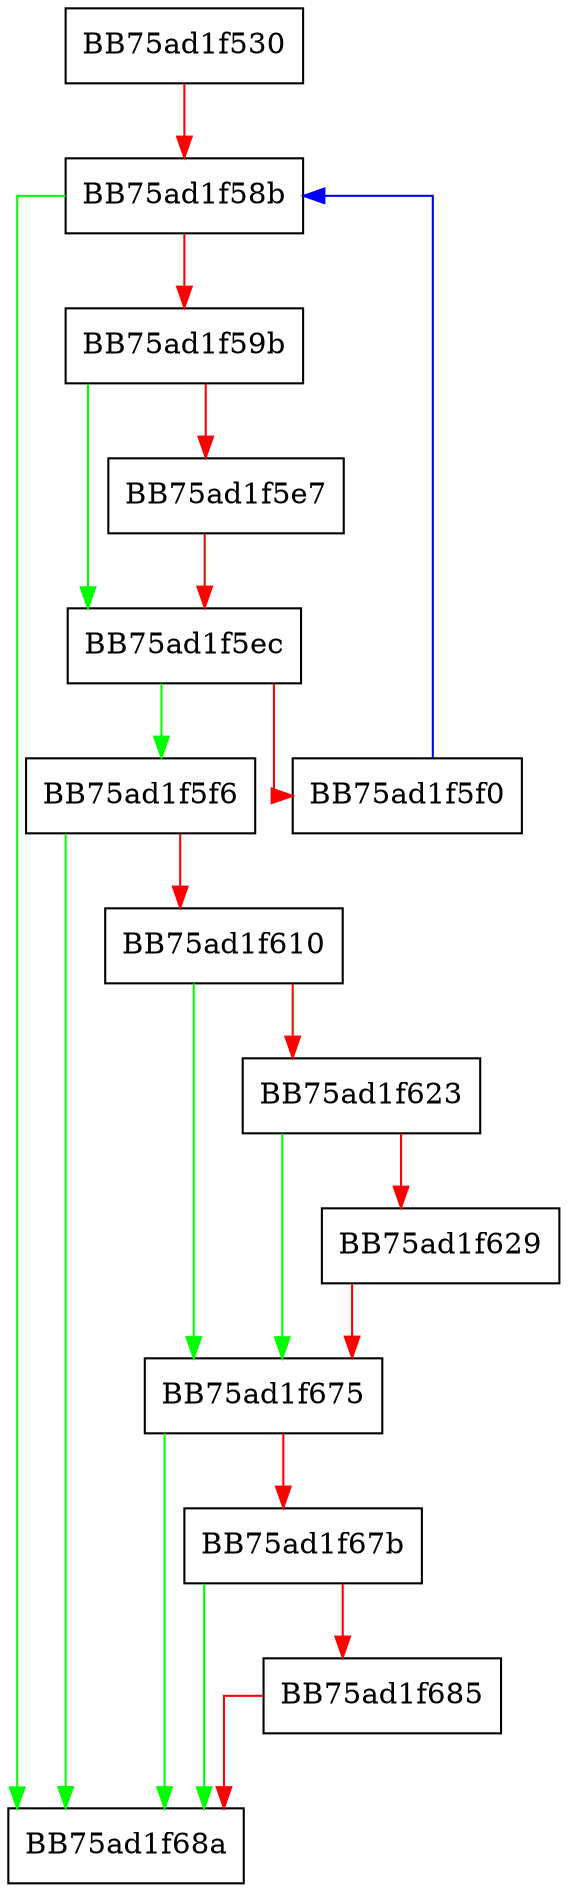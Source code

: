 digraph DetectRelocations {
  node [shape="box"];
  graph [splines=ortho];
  BB75ad1f530 -> BB75ad1f58b [color="red"];
  BB75ad1f58b -> BB75ad1f68a [color="green"];
  BB75ad1f58b -> BB75ad1f59b [color="red"];
  BB75ad1f59b -> BB75ad1f5ec [color="green"];
  BB75ad1f59b -> BB75ad1f5e7 [color="red"];
  BB75ad1f5e7 -> BB75ad1f5ec [color="red"];
  BB75ad1f5ec -> BB75ad1f5f6 [color="green"];
  BB75ad1f5ec -> BB75ad1f5f0 [color="red"];
  BB75ad1f5f0 -> BB75ad1f58b [color="blue"];
  BB75ad1f5f6 -> BB75ad1f68a [color="green"];
  BB75ad1f5f6 -> BB75ad1f610 [color="red"];
  BB75ad1f610 -> BB75ad1f675 [color="green"];
  BB75ad1f610 -> BB75ad1f623 [color="red"];
  BB75ad1f623 -> BB75ad1f675 [color="green"];
  BB75ad1f623 -> BB75ad1f629 [color="red"];
  BB75ad1f629 -> BB75ad1f675 [color="red"];
  BB75ad1f675 -> BB75ad1f68a [color="green"];
  BB75ad1f675 -> BB75ad1f67b [color="red"];
  BB75ad1f67b -> BB75ad1f68a [color="green"];
  BB75ad1f67b -> BB75ad1f685 [color="red"];
  BB75ad1f685 -> BB75ad1f68a [color="red"];
}